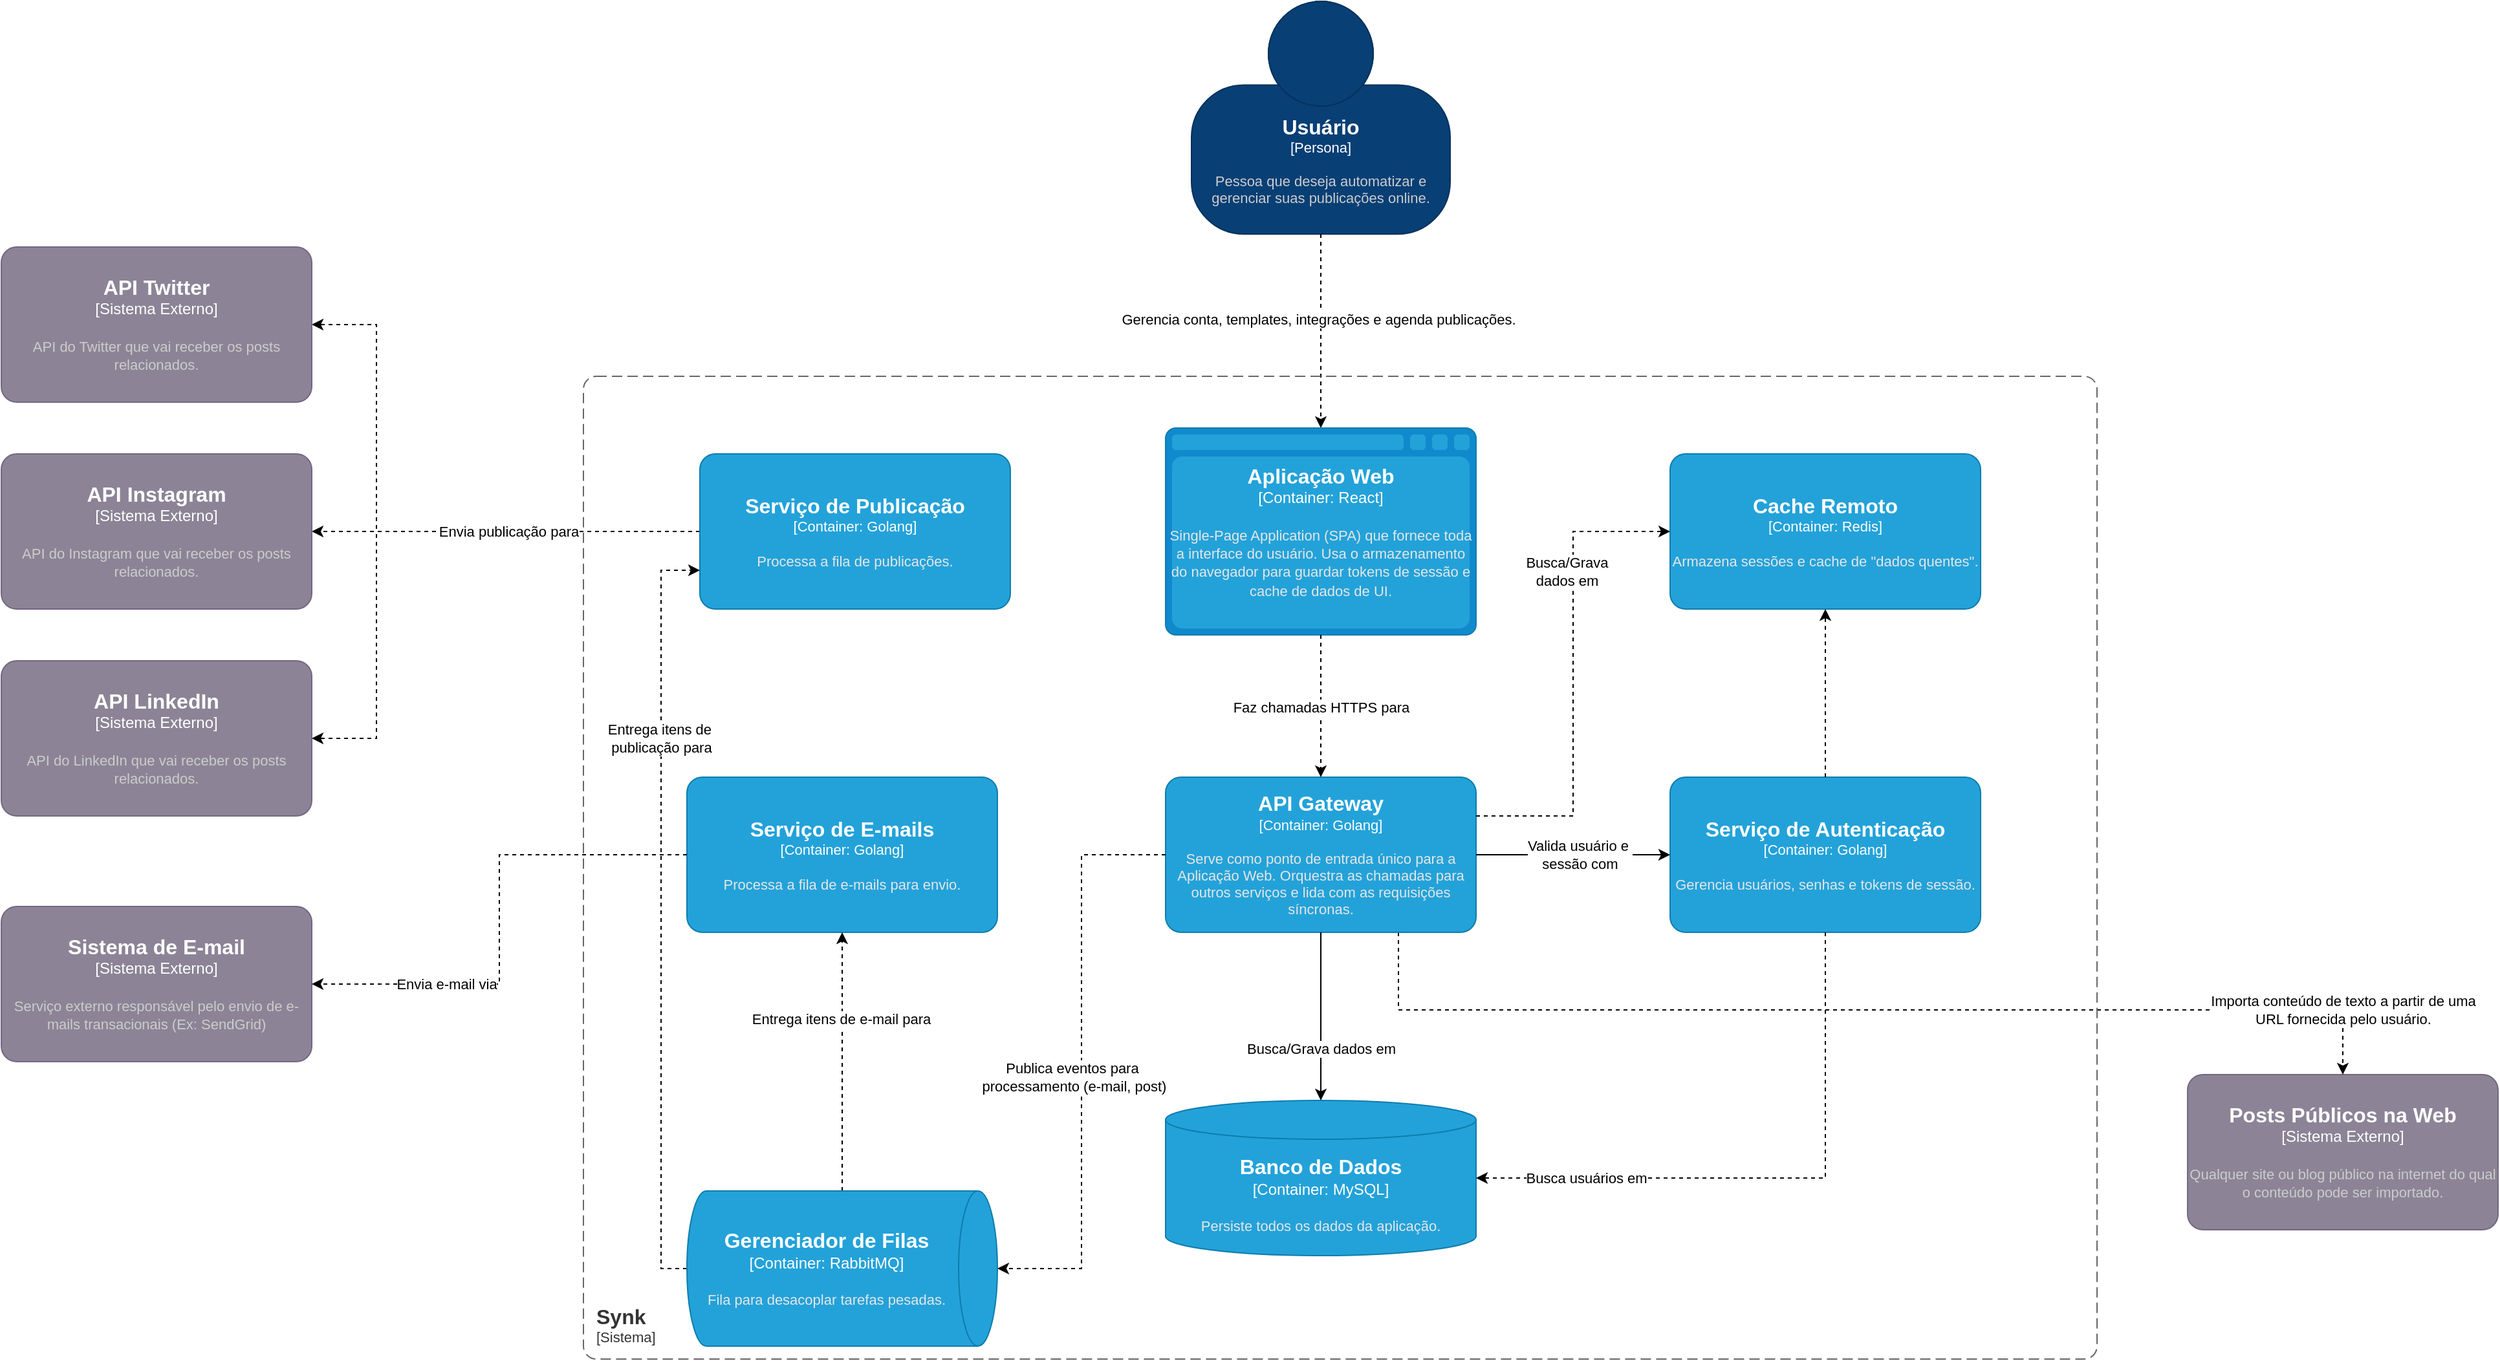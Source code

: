 <mxfile version="27.0.9">
  <diagram name="Page-1" id="s0_r844FjM8sFimcPApi">
    <mxGraphModel dx="2339" dy="963" grid="1" gridSize="10" guides="1" tooltips="1" connect="1" arrows="1" fold="1" page="1" pageScale="1" pageWidth="850" pageHeight="1100" math="0" shadow="0">
      <root>
        <mxCell id="0" />
        <mxCell id="1" parent="0" />
        <mxCell id="PkT-Me2Ta7G3uZQiic3X-5" style="edgeStyle=orthogonalEdgeStyle;rounded=0;orthogonalLoop=1;jettySize=auto;html=1;entryX=1;entryY=0.5;entryDx=0;entryDy=0;entryPerimeter=0;dashed=1;" edge="1" parent="1" source="xSj052O3vt3fWUmC_2N5-24" target="PkT-Me2Ta7G3uZQiic3X-3">
          <mxGeometry relative="1" as="geometry">
            <Array as="points">
              <mxPoint x="-530" y="440" />
              <mxPoint x="-530" y="440" />
            </Array>
          </mxGeometry>
        </mxCell>
        <mxCell id="PkT-Me2Ta7G3uZQiic3X-6" style="edgeStyle=orthogonalEdgeStyle;rounded=0;orthogonalLoop=1;jettySize=auto;html=1;entryX=1;entryY=0.5;entryDx=0;entryDy=0;entryPerimeter=0;dashed=1;" edge="1" parent="1" source="xSj052O3vt3fWUmC_2N5-24" target="PkT-Me2Ta7G3uZQiic3X-4">
          <mxGeometry relative="1" as="geometry">
            <Array as="points">
              <mxPoint x="-510" y="440" />
              <mxPoint x="-510" y="600" />
            </Array>
          </mxGeometry>
        </mxCell>
        <mxCell id="xSj052O3vt3fWUmC_2N5-10" style="edgeStyle=orthogonalEdgeStyle;rounded=0;orthogonalLoop=1;jettySize=auto;html=1;entryX=1;entryY=0.5;entryDx=0;entryDy=0;entryPerimeter=0;dashed=1;exitX=0;exitY=0.5;exitDx=0;exitDy=0;exitPerimeter=0;" parent="1" source="xSj052O3vt3fWUmC_2N5-24" target="PkT-Me2Ta7G3uZQiic3X-2" edge="1">
          <mxGeometry relative="1" as="geometry">
            <mxPoint x="-260" y="380" as="sourcePoint" />
            <mxPoint x="-550" y="440" as="targetPoint" />
            <Array as="points">
              <mxPoint x="-510" y="440" />
              <mxPoint x="-510" y="280" />
            </Array>
          </mxGeometry>
        </mxCell>
        <mxCell id="xSj052O3vt3fWUmC_2N5-11" value="Envia publicação para" style="edgeLabel;html=1;align=center;verticalAlign=middle;resizable=0;points=[];" parent="xSj052O3vt3fWUmC_2N5-10" vertex="1" connectable="0">
          <mxGeometry x="-0.134" y="2" relative="1" as="geometry">
            <mxPoint x="51" y="-2" as="offset" />
          </mxGeometry>
        </mxCell>
        <object placeholders="1" c4Name="Usuário" c4Type="Persona" c4Description="Pessoa que deseja automatizar e gerenciar suas publicações online." label="&lt;font style=&quot;font-size: 16px&quot;&gt;&lt;b&gt;%c4Name%&lt;/b&gt;&lt;/font&gt;&lt;div&gt;[%c4Type%]&lt;/div&gt;&lt;br&gt;&lt;div&gt;&lt;font style=&quot;font-size: 11px&quot;&gt;&lt;font color=&quot;#cccccc&quot;&gt;%c4Description%&lt;/font&gt;&lt;/div&gt;" id="xSj052O3vt3fWUmC_2N5-1">
          <mxCell style="html=1;fontSize=11;dashed=0;whiteSpace=wrap;fillColor=#083F75;strokeColor=#06315C;fontColor=#ffffff;shape=mxgraph.c4.person2;align=center;metaEdit=1;points=[[0.5,0,0],[1,0.5,0],[1,0.75,0],[0.75,1,0],[0.5,1,0],[0.25,1,0],[0,0.75,0],[0,0.5,0]];resizable=0;" parent="1" vertex="1">
            <mxGeometry x="120" y="30" width="200" height="180" as="geometry" />
          </mxCell>
        </object>
        <object placeholders="1" c4Name="Sistema de E-mail" c4Type="Sistema Externo" c4Description="Serviço externo responsável pelo envio de e-mails transacionais (Ex: SendGrid)" label="&lt;font style=&quot;font-size: 16px&quot;&gt;&lt;b&gt;%c4Name%&lt;/b&gt;&lt;/font&gt;&lt;div&gt;[%c4Type%]&lt;/div&gt;&lt;br&gt;&lt;div&gt;&lt;font style=&quot;font-size: 11px&quot;&gt;&lt;font color=&quot;#cccccc&quot;&gt;%c4Description%&lt;/font&gt;&lt;/div&gt;" id="xSj052O3vt3fWUmC_2N5-3">
          <mxCell style="rounded=1;whiteSpace=wrap;html=1;labelBackgroundColor=none;fillColor=#8C8496;fontColor=#ffffff;align=center;arcSize=10;strokeColor=#736782;metaEdit=1;resizable=0;points=[[0.25,0,0],[0.5,0,0],[0.75,0,0],[1,0.25,0],[1,0.5,0],[1,0.75,0],[0.75,1,0],[0.5,1,0],[0.25,1,0],[0,0.75,0],[0,0.5,0],[0,0.25,0]];" parent="1" vertex="1">
            <mxGeometry x="-800" y="730.0" width="240" height="120" as="geometry" />
          </mxCell>
        </object>
        <object placeholders="1" c4Name="Posts Públicos na Web" c4Type="Sistema Externo" c4Description="Qualquer site ou blog público na internet do qual o conteúdo pode ser importado." label="&lt;font style=&quot;font-size: 16px&quot;&gt;&lt;b&gt;%c4Name%&lt;/b&gt;&lt;/font&gt;&lt;div&gt;[%c4Type%]&lt;/div&gt;&lt;br&gt;&lt;div&gt;&lt;font style=&quot;font-size: 11px&quot;&gt;&lt;font color=&quot;#cccccc&quot;&gt;%c4Description%&lt;/font&gt;&lt;/div&gt;" id="xSj052O3vt3fWUmC_2N5-5">
          <mxCell style="rounded=1;whiteSpace=wrap;html=1;labelBackgroundColor=none;fillColor=#8C8496;fontColor=#ffffff;align=center;arcSize=10;strokeColor=#736782;metaEdit=1;resizable=0;points=[[0.25,0,0],[0.5,0,0],[0.75,0,0],[1,0.25,0],[1,0.5,0],[1,0.75,0],[0.75,1,0],[0.5,1,0],[0.25,1,0],[0,0.75,0],[0,0.5,0],[0,0.25,0]];" parent="1" vertex="1">
            <mxGeometry x="890" y="860" width="240" height="120" as="geometry" />
          </mxCell>
        </object>
        <mxCell id="xSj052O3vt3fWUmC_2N5-6" style="edgeStyle=orthogonalEdgeStyle;rounded=0;orthogonalLoop=1;jettySize=auto;html=1;entryX=0.5;entryY=0;entryDx=0;entryDy=0;entryPerimeter=0;dashed=1;" parent="1" source="xSj052O3vt3fWUmC_2N5-1" target="xSj052O3vt3fWUmC_2N5-17" edge="1">
          <mxGeometry relative="1" as="geometry">
            <mxPoint x="220" y="320" as="targetPoint" />
          </mxGeometry>
        </mxCell>
        <mxCell id="xSj052O3vt3fWUmC_2N5-7" value="Gerencia conta, templates, integrações e agenda publicações." style="edgeLabel;html=1;align=center;verticalAlign=middle;resizable=0;points=[];" parent="xSj052O3vt3fWUmC_2N5-6" vertex="1" connectable="0">
          <mxGeometry x="-0.131" y="-2" relative="1" as="geometry">
            <mxPoint y="1" as="offset" />
          </mxGeometry>
        </mxCell>
        <mxCell id="xSj052O3vt3fWUmC_2N5-12" style="edgeStyle=orthogonalEdgeStyle;rounded=0;orthogonalLoop=1;jettySize=auto;html=1;entryX=0.5;entryY=0;entryDx=0;entryDy=0;entryPerimeter=0;dashed=1;exitX=0.75;exitY=1;exitDx=0;exitDy=0;exitPerimeter=0;" parent="1" source="xSj052O3vt3fWUmC_2N5-18" target="xSj052O3vt3fWUmC_2N5-5" edge="1">
          <mxGeometry relative="1" as="geometry">
            <mxPoint x="680" y="380" as="sourcePoint" />
            <Array as="points">
              <mxPoint x="280" y="810" />
            </Array>
          </mxGeometry>
        </mxCell>
        <mxCell id="xSj052O3vt3fWUmC_2N5-13" value="Importa conteúdo de texto a partir de uma&lt;div&gt;URL fornecida pelo usuário.&lt;/div&gt;" style="edgeLabel;html=1;align=center;verticalAlign=middle;resizable=0;points=[];" parent="xSj052O3vt3fWUmC_2N5-12" vertex="1" connectable="0">
          <mxGeometry x="0.28" y="6" relative="1" as="geometry">
            <mxPoint x="252" y="6" as="offset" />
          </mxGeometry>
        </mxCell>
        <object placeholders="1" c4Name="Synk" c4Type="SystemScopeBoundary" c4Application="Sistema" label="&lt;font style=&quot;font-size: 16px&quot;&gt;&lt;b&gt;&lt;div style=&quot;text-align: left&quot;&gt;%c4Name%&lt;/div&gt;&lt;/b&gt;&lt;/font&gt;&lt;div style=&quot;text-align: left&quot;&gt;[%c4Application%]&lt;/div&gt;" id="xSj052O3vt3fWUmC_2N5-14">
          <mxCell style="rounded=1;fontSize=11;whiteSpace=wrap;html=1;dashed=1;arcSize=20;fillColor=none;strokeColor=#666666;fontColor=#333333;labelBackgroundColor=none;align=left;verticalAlign=bottom;labelBorderColor=none;spacingTop=0;spacing=10;dashPattern=8 4;metaEdit=1;rotatable=0;perimeter=rectanglePerimeter;noLabel=0;labelPadding=0;allowArrows=0;connectable=0;expand=0;recursiveResize=0;editable=1;pointerEvents=0;absoluteArcSize=1;points=[[0.25,0,0],[0.5,0,0],[0.75,0,0],[1,0.25,0],[1,0.5,0],[1,0.75,0],[0.75,1,0],[0.5,1,0],[0.25,1,0],[0,0.75,0],[0,0.5,0],[0,0.25,0]];" parent="1" vertex="1">
            <mxGeometry x="-350" y="320" width="1170" height="760" as="geometry" />
          </mxCell>
        </object>
        <object placeholders="1" c4Name="Aplicação Web" c4Type="Container" c4Technology="React" c4Description="Single-Page Application (SPA) que fornece toda a interface do usuário. Usa o armazenamento do navegador para guardar tokens de sessão e cache de dados de UI." label="&lt;font style=&quot;font-size: 16px&quot;&gt;&lt;b&gt;%c4Name%&lt;/b&gt;&lt;/font&gt;&lt;div&gt;[%c4Type%:&amp;nbsp;%c4Technology%]&lt;/div&gt;&lt;br&gt;&lt;div&gt;&lt;font style=&quot;font-size: 11px&quot;&gt;&lt;font color=&quot;#E6E6E6&quot;&gt;%c4Description%&lt;/font&gt;&lt;/div&gt;" id="xSj052O3vt3fWUmC_2N5-17">
          <mxCell style="shape=mxgraph.c4.webBrowserContainer2;whiteSpace=wrap;html=1;boundedLbl=1;rounded=0;labelBackgroundColor=none;strokeColor=#118ACD;fillColor=#23A2D9;strokeColor=#118ACD;strokeColor2=#0E7DAD;fontSize=12;fontColor=#ffffff;align=center;metaEdit=1;points=[[0.5,0,0],[1,0.25,0],[1,0.5,0],[1,0.75,0],[0.5,1,0],[0,0.75,0],[0,0.5,0],[0,0.25,0]];resizable=0;" parent="1" vertex="1">
            <mxGeometry x="100" y="360" width="240" height="160" as="geometry" />
          </mxCell>
        </object>
        <object placeholders="1" c4Name="API Gateway" c4Type="Container" c4Technology="Golang" c4Description="Serve como ponto de entrada único para a Aplicação Web. Orquestra as chamadas para outros serviços e lida com as requisições síncronas." label="&lt;font style=&quot;font-size: 16px&quot;&gt;&lt;b&gt;%c4Name%&lt;/b&gt;&lt;/font&gt;&lt;div&gt;[%c4Type%: %c4Technology%]&lt;/div&gt;&lt;br&gt;&lt;div&gt;&lt;font style=&quot;font-size: 11px&quot;&gt;&lt;font color=&quot;#E6E6E6&quot;&gt;%c4Description%&lt;/font&gt;&lt;/div&gt;" id="xSj052O3vt3fWUmC_2N5-18">
          <mxCell style="rounded=1;whiteSpace=wrap;html=1;fontSize=11;labelBackgroundColor=none;fillColor=#23A2D9;fontColor=#ffffff;align=center;arcSize=10;strokeColor=#0E7DAD;metaEdit=1;resizable=0;points=[[0.25,0,0],[0.5,0,0],[0.75,0,0],[1,0.25,0],[1,0.5,0],[1,0.75,0],[0.75,1,0],[0.5,1,0],[0.25,1,0],[0,0.75,0],[0,0.5,0],[0,0.25,0]];" parent="1" vertex="1">
            <mxGeometry x="100" y="630" width="240" height="120" as="geometry" />
          </mxCell>
        </object>
        <mxCell id="xSj052O3vt3fWUmC_2N5-19" style="edgeStyle=orthogonalEdgeStyle;rounded=0;orthogonalLoop=1;jettySize=auto;html=1;entryX=0.5;entryY=0;entryDx=0;entryDy=0;entryPerimeter=0;dashed=1;" parent="1" source="xSj052O3vt3fWUmC_2N5-17" target="xSj052O3vt3fWUmC_2N5-18" edge="1">
          <mxGeometry relative="1" as="geometry" />
        </mxCell>
        <mxCell id="xSj052O3vt3fWUmC_2N5-20" value="Faz chamadas HTTPS para" style="edgeLabel;html=1;align=center;verticalAlign=middle;resizable=0;points=[];" parent="xSj052O3vt3fWUmC_2N5-19" vertex="1" connectable="0">
          <mxGeometry x="0.292" y="-3" relative="1" as="geometry">
            <mxPoint x="3" y="-15" as="offset" />
          </mxGeometry>
        </mxCell>
        <object placeholders="1" c4Name="Serviço de Autenticação" c4Type="Container" c4Technology="Golang" c4Description="Gerencia usuários, senhas e tokens de sessão." label="&lt;font style=&quot;font-size: 16px&quot;&gt;&lt;b&gt;%c4Name%&lt;/b&gt;&lt;/font&gt;&lt;div&gt;[%c4Type%: %c4Technology%]&lt;/div&gt;&lt;br&gt;&lt;div&gt;&lt;font style=&quot;font-size: 11px&quot;&gt;&lt;font color=&quot;#E6E6E6&quot;&gt;%c4Description%&lt;/font&gt;&lt;/div&gt;" id="xSj052O3vt3fWUmC_2N5-21">
          <mxCell style="rounded=1;whiteSpace=wrap;html=1;fontSize=11;labelBackgroundColor=none;fillColor=#23A2D9;fontColor=#ffffff;align=center;arcSize=10;strokeColor=#0E7DAD;metaEdit=1;resizable=0;points=[[0.25,0,0],[0.5,0,0],[0.75,0,0],[1,0.25,0],[1,0.5,0],[1,0.75,0],[0.75,1,0],[0.5,1,0],[0.25,1,0],[0,0.75,0],[0,0.5,0],[0,0.25,0]];" parent="1" vertex="1">
            <mxGeometry x="490" y="630" width="240" height="120" as="geometry" />
          </mxCell>
        </object>
        <object placeholders="1" c4Name="Cache Remoto" c4Type="Container" c4Technology="Redis" c4Description="Armazena sessões e cache de &quot;dados quentes&quot;." label="&lt;font style=&quot;font-size: 16px&quot;&gt;&lt;b&gt;%c4Name%&lt;/b&gt;&lt;/font&gt;&lt;div&gt;[%c4Type%: %c4Technology%]&lt;/div&gt;&lt;br&gt;&lt;div&gt;&lt;font style=&quot;font-size: 11px&quot;&gt;&lt;font color=&quot;#E6E6E6&quot;&gt;%c4Description%&lt;/font&gt;&lt;/div&gt;" id="xSj052O3vt3fWUmC_2N5-22">
          <mxCell style="rounded=1;whiteSpace=wrap;html=1;fontSize=11;labelBackgroundColor=none;fillColor=#23A2D9;fontColor=#ffffff;align=center;arcSize=10;strokeColor=#0E7DAD;metaEdit=1;resizable=0;points=[[0.25,0,0],[0.5,0,0],[0.75,0,0],[1,0.25,0],[1,0.5,0],[1,0.75,0],[0.75,1,0],[0.5,1,0],[0.25,1,0],[0,0.75,0],[0,0.5,0],[0,0.25,0]];" parent="1" vertex="1">
            <mxGeometry x="490" y="380" width="240" height="120" as="geometry" />
          </mxCell>
        </object>
        <object placeholders="1" c4Name="Serviço de Publicação" c4Type="Container" c4Technology="Golang" c4Description="Processa a fila de publicações." label="&lt;font style=&quot;font-size: 16px&quot;&gt;&lt;b&gt;%c4Name%&lt;/b&gt;&lt;/font&gt;&lt;div&gt;[%c4Type%: %c4Technology%]&lt;/div&gt;&lt;br&gt;&lt;div&gt;&lt;font style=&quot;font-size: 11px&quot;&gt;&lt;font color=&quot;#E6E6E6&quot;&gt;%c4Description%&lt;/font&gt;&lt;/div&gt;" id="xSj052O3vt3fWUmC_2N5-24">
          <mxCell style="rounded=1;whiteSpace=wrap;html=1;fontSize=11;labelBackgroundColor=none;fillColor=#23A2D9;fontColor=#ffffff;align=center;arcSize=10;strokeColor=#0E7DAD;metaEdit=1;resizable=0;points=[[0.25,0,0],[0.5,0,0],[0.75,0,0],[1,0.25,0],[1,0.5,0],[1,0.75,0],[0.75,1,0],[0.5,1,0],[0.25,1,0],[0,0.75,0],[0,0.5,0],[0,0.25,0]];" parent="1" vertex="1">
            <mxGeometry x="-260" y="380" width="240" height="120" as="geometry" />
          </mxCell>
        </object>
        <object placeholders="1" c4Name="Serviço de E-mails" c4Type="Container" c4Technology="Golang" c4Description="Processa a fila de e-mails para envio." label="&lt;font style=&quot;font-size: 16px&quot;&gt;&lt;b&gt;%c4Name%&lt;/b&gt;&lt;/font&gt;&lt;div&gt;[%c4Type%: %c4Technology%]&lt;/div&gt;&lt;br&gt;&lt;div&gt;&lt;font style=&quot;font-size: 11px&quot;&gt;&lt;font color=&quot;#E6E6E6&quot;&gt;%c4Description%&lt;/font&gt;&lt;/div&gt;" id="xSj052O3vt3fWUmC_2N5-25">
          <mxCell style="rounded=1;whiteSpace=wrap;html=1;fontSize=11;labelBackgroundColor=none;fillColor=#23A2D9;fontColor=#ffffff;align=center;arcSize=10;strokeColor=#0E7DAD;metaEdit=1;resizable=0;points=[[0.25,0,0],[0.5,0,0],[0.75,0,0],[1,0.25,0],[1,0.5,0],[1,0.75,0],[0.75,1,0],[0.5,1,0],[0.25,1,0],[0,0.75,0],[0,0.5,0],[0,0.25,0]];" parent="1" vertex="1">
            <mxGeometry x="-270" y="630" width="240" height="120" as="geometry" />
          </mxCell>
        </object>
        <mxCell id="xSj052O3vt3fWUmC_2N5-27" style="edgeStyle=orthogonalEdgeStyle;rounded=0;orthogonalLoop=1;jettySize=auto;html=1;entryX=0;entryY=0.5;entryDx=0;entryDy=0;entryPerimeter=0;" parent="1" source="xSj052O3vt3fWUmC_2N5-18" target="xSj052O3vt3fWUmC_2N5-21" edge="1">
          <mxGeometry relative="1" as="geometry" />
        </mxCell>
        <mxCell id="xSj052O3vt3fWUmC_2N5-28" value="Valida usuário e&amp;nbsp;&lt;div&gt;sessão com&lt;/div&gt;" style="edgeLabel;html=1;align=center;verticalAlign=middle;resizable=0;points=[];" parent="xSj052O3vt3fWUmC_2N5-27" vertex="1" connectable="0">
          <mxGeometry x="0.133" y="5" relative="1" as="geometry">
            <mxPoint x="-5" y="5" as="offset" />
          </mxGeometry>
        </mxCell>
        <object placeholders="1" c4Name="Banco de Dados" c4Type="Container" c4Technology="MySQL" c4Description="Persiste todos os dados da aplicação." label="&lt;font style=&quot;font-size: 16px&quot;&gt;&lt;b&gt;%c4Name%&lt;/b&gt;&lt;/font&gt;&lt;div&gt;[%c4Type%:&amp;nbsp;%c4Technology%]&lt;/div&gt;&lt;br&gt;&lt;div&gt;&lt;font style=&quot;font-size: 11px&quot;&gt;&lt;font color=&quot;#E6E6E6&quot;&gt;%c4Description%&lt;/font&gt;&lt;/div&gt;" id="xSj052O3vt3fWUmC_2N5-30">
          <mxCell style="shape=cylinder3;size=15;whiteSpace=wrap;html=1;boundedLbl=1;rounded=0;labelBackgroundColor=none;fillColor=#23A2D9;fontSize=12;fontColor=#ffffff;align=center;strokeColor=#0E7DAD;metaEdit=1;points=[[0.5,0,0],[1,0.25,0],[1,0.5,0],[1,0.75,0],[0.5,1,0],[0,0.75,0],[0,0.5,0],[0,0.25,0]];resizable=0;" parent="1" vertex="1">
            <mxGeometry x="100" y="880" width="240" height="120" as="geometry" />
          </mxCell>
        </object>
        <mxCell id="xSj052O3vt3fWUmC_2N5-31" style="edgeStyle=orthogonalEdgeStyle;rounded=0;orthogonalLoop=1;jettySize=auto;html=1;entryX=0.5;entryY=0;entryDx=0;entryDy=0;entryPerimeter=0;" parent="1" source="xSj052O3vt3fWUmC_2N5-18" target="xSj052O3vt3fWUmC_2N5-30" edge="1">
          <mxGeometry relative="1" as="geometry" />
        </mxCell>
        <mxCell id="xSj052O3vt3fWUmC_2N5-32" value="Busca/Grava dados em" style="edgeLabel;html=1;align=center;verticalAlign=middle;resizable=0;points=[];" parent="xSj052O3vt3fWUmC_2N5-31" vertex="1" connectable="0">
          <mxGeometry x="0.233" y="-4" relative="1" as="geometry">
            <mxPoint x="4" y="10" as="offset" />
          </mxGeometry>
        </mxCell>
        <mxCell id="xSj052O3vt3fWUmC_2N5-33" style="edgeStyle=orthogonalEdgeStyle;rounded=0;orthogonalLoop=1;jettySize=auto;html=1;entryX=0.5;entryY=0;entryDx=0;entryDy=0;entryPerimeter=0;dashed=1;" parent="1" source="xSj052O3vt3fWUmC_2N5-18" target="QsXQRKoNf3wIbXSd4_7Y-1" edge="1">
          <mxGeometry relative="1" as="geometry">
            <mxPoint x="-30.0" y="940" as="targetPoint" />
          </mxGeometry>
        </mxCell>
        <mxCell id="xSj052O3vt3fWUmC_2N5-34" value="Publica eventos para&amp;nbsp;&lt;div&gt;processamento (e-mail, post)&lt;/div&gt;" style="edgeLabel;html=1;align=center;verticalAlign=middle;resizable=0;points=[];" parent="xSj052O3vt3fWUmC_2N5-33" vertex="1" connectable="0">
          <mxGeometry x="-0.104" y="-6" relative="1" as="geometry">
            <mxPoint y="35" as="offset" />
          </mxGeometry>
        </mxCell>
        <mxCell id="xSj052O3vt3fWUmC_2N5-35" style="edgeStyle=orthogonalEdgeStyle;rounded=0;orthogonalLoop=1;jettySize=auto;html=1;entryX=0.5;entryY=1;entryDx=0;entryDy=0;entryPerimeter=0;exitX=0;exitY=0.5;exitDx=0;exitDy=0;exitPerimeter=0;dashed=1;" parent="1" source="QsXQRKoNf3wIbXSd4_7Y-1" target="xSj052O3vt3fWUmC_2N5-25" edge="1">
          <mxGeometry relative="1" as="geometry">
            <mxPoint x="-150.0" y="880" as="sourcePoint" />
          </mxGeometry>
        </mxCell>
        <mxCell id="xSj052O3vt3fWUmC_2N5-36" value="Entrega itens de e-mail para" style="edgeLabel;html=1;align=center;verticalAlign=middle;resizable=0;points=[];" parent="xSj052O3vt3fWUmC_2N5-35" vertex="1" connectable="0">
          <mxGeometry x="0.33" y="1" relative="1" as="geometry">
            <mxPoint as="offset" />
          </mxGeometry>
        </mxCell>
        <mxCell id="xSj052O3vt3fWUmC_2N5-37" style="edgeStyle=orthogonalEdgeStyle;rounded=0;orthogonalLoop=1;jettySize=auto;html=1;exitX=0.5;exitY=1;exitDx=0;exitDy=0;exitPerimeter=0;entryX=0;entryY=0.75;entryDx=0;entryDy=0;entryPerimeter=0;dashed=1;" parent="1" source="QsXQRKoNf3wIbXSd4_7Y-1" target="xSj052O3vt3fWUmC_2N5-24" edge="1">
          <mxGeometry relative="1" as="geometry">
            <mxPoint x="-270.0" y="910" as="sourcePoint" />
          </mxGeometry>
        </mxCell>
        <mxCell id="xSj052O3vt3fWUmC_2N5-38" value="Entrega itens de&amp;nbsp;&lt;div&gt;publicação para&lt;/div&gt;" style="edgeLabel;html=1;align=center;verticalAlign=middle;resizable=0;points=[];" parent="xSj052O3vt3fWUmC_2N5-37" vertex="1" connectable="0">
          <mxGeometry x="0.466" y="4" relative="1" as="geometry">
            <mxPoint x="4" y="2" as="offset" />
          </mxGeometry>
        </mxCell>
        <mxCell id="xSj052O3vt3fWUmC_2N5-39" style="edgeStyle=orthogonalEdgeStyle;rounded=0;orthogonalLoop=1;jettySize=auto;html=1;entryX=1;entryY=0.5;entryDx=0;entryDy=0;entryPerimeter=0;dashed=1;" parent="1" source="xSj052O3vt3fWUmC_2N5-25" target="xSj052O3vt3fWUmC_2N5-3" edge="1">
          <mxGeometry relative="1" as="geometry" />
        </mxCell>
        <mxCell id="xSj052O3vt3fWUmC_2N5-40" value="Envia e-mail via" style="edgeLabel;html=1;align=center;verticalAlign=middle;resizable=0;points=[];" parent="xSj052O3vt3fWUmC_2N5-39" vertex="1" connectable="0">
          <mxGeometry x="0.403" y="3" relative="1" as="geometry">
            <mxPoint x="-13" y="-3" as="offset" />
          </mxGeometry>
        </mxCell>
        <mxCell id="xSj052O3vt3fWUmC_2N5-41" style="edgeStyle=orthogonalEdgeStyle;rounded=0;orthogonalLoop=1;jettySize=auto;html=1;entryX=1;entryY=0.5;entryDx=0;entryDy=0;entryPerimeter=0;exitX=0.5;exitY=1;exitDx=0;exitDy=0;exitPerimeter=0;dashed=1;" parent="1" source="xSj052O3vt3fWUmC_2N5-21" target="xSj052O3vt3fWUmC_2N5-30" edge="1">
          <mxGeometry relative="1" as="geometry" />
        </mxCell>
        <mxCell id="xSj052O3vt3fWUmC_2N5-42" value="Busca usuários em" style="edgeLabel;html=1;align=center;verticalAlign=middle;resizable=0;points=[];" parent="xSj052O3vt3fWUmC_2N5-41" vertex="1" connectable="0">
          <mxGeometry x="0.358" y="-3" relative="1" as="geometry">
            <mxPoint x="-63" y="3" as="offset" />
          </mxGeometry>
        </mxCell>
        <mxCell id="xSj052O3vt3fWUmC_2N5-43" style="edgeStyle=orthogonalEdgeStyle;rounded=0;orthogonalLoop=1;jettySize=auto;html=1;entryX=0.5;entryY=1;entryDx=0;entryDy=0;entryPerimeter=0;dashed=1;" parent="1" source="xSj052O3vt3fWUmC_2N5-21" target="xSj052O3vt3fWUmC_2N5-22" edge="1">
          <mxGeometry relative="1" as="geometry" />
        </mxCell>
        <mxCell id="xSj052O3vt3fWUmC_2N5-44" value="&amp;nbsp;" style="edgeLabel;html=1;align=center;verticalAlign=middle;resizable=0;points=[];" parent="xSj052O3vt3fWUmC_2N5-43" vertex="1" connectable="0">
          <mxGeometry x="0.143" y="-4" relative="1" as="geometry">
            <mxPoint x="-14" as="offset" />
          </mxGeometry>
        </mxCell>
        <mxCell id="xSj052O3vt3fWUmC_2N5-45" style="edgeStyle=orthogonalEdgeStyle;rounded=0;orthogonalLoop=1;jettySize=auto;html=1;exitX=1;exitY=0.25;exitDx=0;exitDy=0;exitPerimeter=0;entryX=0;entryY=0.5;entryDx=0;entryDy=0;entryPerimeter=0;dashed=1;" parent="1" source="xSj052O3vt3fWUmC_2N5-18" target="xSj052O3vt3fWUmC_2N5-22" edge="1">
          <mxGeometry relative="1" as="geometry" />
        </mxCell>
        <mxCell id="xSj052O3vt3fWUmC_2N5-46" value="Busca/Grava&lt;div&gt;dados em&lt;/div&gt;" style="edgeLabel;html=1;align=center;verticalAlign=middle;resizable=0;points=[];" parent="xSj052O3vt3fWUmC_2N5-45" vertex="1" connectable="0">
          <mxGeometry x="-0.305" y="1" relative="1" as="geometry">
            <mxPoint x="-4" y="-136" as="offset" />
          </mxGeometry>
        </mxCell>
        <object placeholders="1" c4Name="Gerenciador de Filas" c4Type="Container" c4Technology="RabbitMQ" c4Description="Fila para desacoplar tarefas pesadas." label="&lt;font style=&quot;font-size: 16px&quot;&gt;&lt;b&gt;%c4Name%&lt;/b&gt;&lt;/font&gt;&lt;div&gt;[%c4Type%:&amp;nbsp;%c4Technology%]&lt;/div&gt;&lt;br&gt;&lt;div&gt;&lt;font style=&quot;font-size: 11px&quot;&gt;&lt;font color=&quot;#E6E6E6&quot;&gt;%c4Description%&lt;/font&gt;&lt;/div&gt;" id="QsXQRKoNf3wIbXSd4_7Y-1">
          <mxCell style="shape=cylinder3;size=15;direction=south;whiteSpace=wrap;html=1;boundedLbl=1;rounded=0;labelBackgroundColor=none;fillColor=#23A2D9;fontSize=12;fontColor=#ffffff;align=center;strokeColor=#0E7DAD;metaEdit=1;points=[[0.5,0,0],[1,0.25,0],[1,0.5,0],[1,0.75,0],[0.5,1,0],[0,0.75,0],[0,0.5,0],[0,0.25,0]];resizable=0;" parent="1" vertex="1">
            <mxGeometry x="-270" y="950" width="240" height="120" as="geometry" />
          </mxCell>
        </object>
        <object placeholders="1" c4Name="API Twitter" c4Type="Sistema Externo" c4Description="API do Twitter que vai receber os posts relacionados." label="&lt;font style=&quot;font-size: 16px&quot;&gt;&lt;b&gt;%c4Name%&lt;/b&gt;&lt;/font&gt;&lt;div&gt;[%c4Type%]&lt;/div&gt;&lt;br&gt;&lt;div&gt;&lt;font style=&quot;font-size: 11px&quot;&gt;&lt;font color=&quot;#cccccc&quot;&gt;%c4Description%&lt;/font&gt;&lt;/div&gt;" id="PkT-Me2Ta7G3uZQiic3X-2">
          <mxCell style="rounded=1;whiteSpace=wrap;html=1;labelBackgroundColor=none;fillColor=#8C8496;fontColor=#ffffff;align=center;arcSize=10;strokeColor=#736782;metaEdit=1;resizable=0;points=[[0.25,0,0],[0.5,0,0],[0.75,0,0],[1,0.25,0],[1,0.5,0],[1,0.75,0],[0.75,1,0],[0.5,1,0],[0.25,1,0],[0,0.75,0],[0,0.5,0],[0,0.25,0]];" vertex="1" parent="1">
            <mxGeometry x="-800" y="220" width="240" height="120" as="geometry" />
          </mxCell>
        </object>
        <object placeholders="1" c4Name="API Instagram" c4Type="Sistema Externo" c4Description="API do Instagram que vai receber os posts relacionados." label="&lt;font style=&quot;font-size: 16px&quot;&gt;&lt;b&gt;%c4Name%&lt;/b&gt;&lt;/font&gt;&lt;div&gt;[%c4Type%]&lt;/div&gt;&lt;br&gt;&lt;div&gt;&lt;font style=&quot;font-size: 11px&quot;&gt;&lt;font color=&quot;#cccccc&quot;&gt;%c4Description%&lt;/font&gt;&lt;/div&gt;" id="PkT-Me2Ta7G3uZQiic3X-3">
          <mxCell style="rounded=1;whiteSpace=wrap;html=1;labelBackgroundColor=none;fillColor=#8C8496;fontColor=#ffffff;align=center;arcSize=10;strokeColor=#736782;metaEdit=1;resizable=0;points=[[0.25,0,0],[0.5,0,0],[0.75,0,0],[1,0.25,0],[1,0.5,0],[1,0.75,0],[0.75,1,0],[0.5,1,0],[0.25,1,0],[0,0.75,0],[0,0.5,0],[0,0.25,0]];" vertex="1" parent="1">
            <mxGeometry x="-800" y="380" width="240" height="120" as="geometry" />
          </mxCell>
        </object>
        <object placeholders="1" c4Name="API LinkedIn" c4Type="Sistema Externo" c4Description="API do LinkedIn que vai receber os posts relacionados." label="&lt;font style=&quot;font-size: 16px&quot;&gt;&lt;b&gt;%c4Name%&lt;/b&gt;&lt;/font&gt;&lt;div&gt;[%c4Type%]&lt;/div&gt;&lt;br&gt;&lt;div&gt;&lt;font style=&quot;font-size: 11px&quot;&gt;&lt;font color=&quot;#cccccc&quot;&gt;%c4Description%&lt;/font&gt;&lt;/div&gt;" id="PkT-Me2Ta7G3uZQiic3X-4">
          <mxCell style="rounded=1;whiteSpace=wrap;html=1;labelBackgroundColor=none;fillColor=#8C8496;fontColor=#ffffff;align=center;arcSize=10;strokeColor=#736782;metaEdit=1;resizable=0;points=[[0.25,0,0],[0.5,0,0],[0.75,0,0],[1,0.25,0],[1,0.5,0],[1,0.75,0],[0.75,1,0],[0.5,1,0],[0.25,1,0],[0,0.75,0],[0,0.5,0],[0,0.25,0]];" vertex="1" parent="1">
            <mxGeometry x="-800" y="540" width="240" height="120" as="geometry" />
          </mxCell>
        </object>
      </root>
    </mxGraphModel>
  </diagram>
</mxfile>
